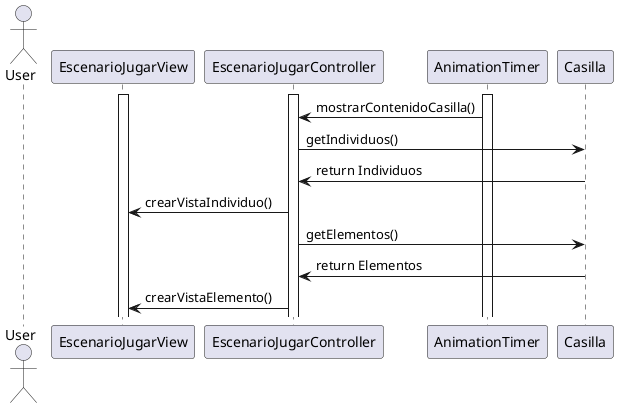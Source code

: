 @startuml
'https://plantuml.com/sequence-diagram

actor User
participant EscenarioJugarView
participant EscenarioJugarController
participant AnimationTimer
participant Casilla

activate EscenarioJugarView
activate EscenarioJugarController
activate AnimationTimer
AnimationTimer->EscenarioJugarController: mostrarContenidoCasilla()
EscenarioJugarController->Casilla: getIndividuos()
Casilla->EscenarioJugarController: return Individuos
EscenarioJugarController->EscenarioJugarView: crearVistaIndividuo()
EscenarioJugarController->Casilla: getElementos()
Casilla->EscenarioJugarController: return Elementos
EscenarioJugarController->EscenarioJugarView: crearVistaElemento()

@enduml